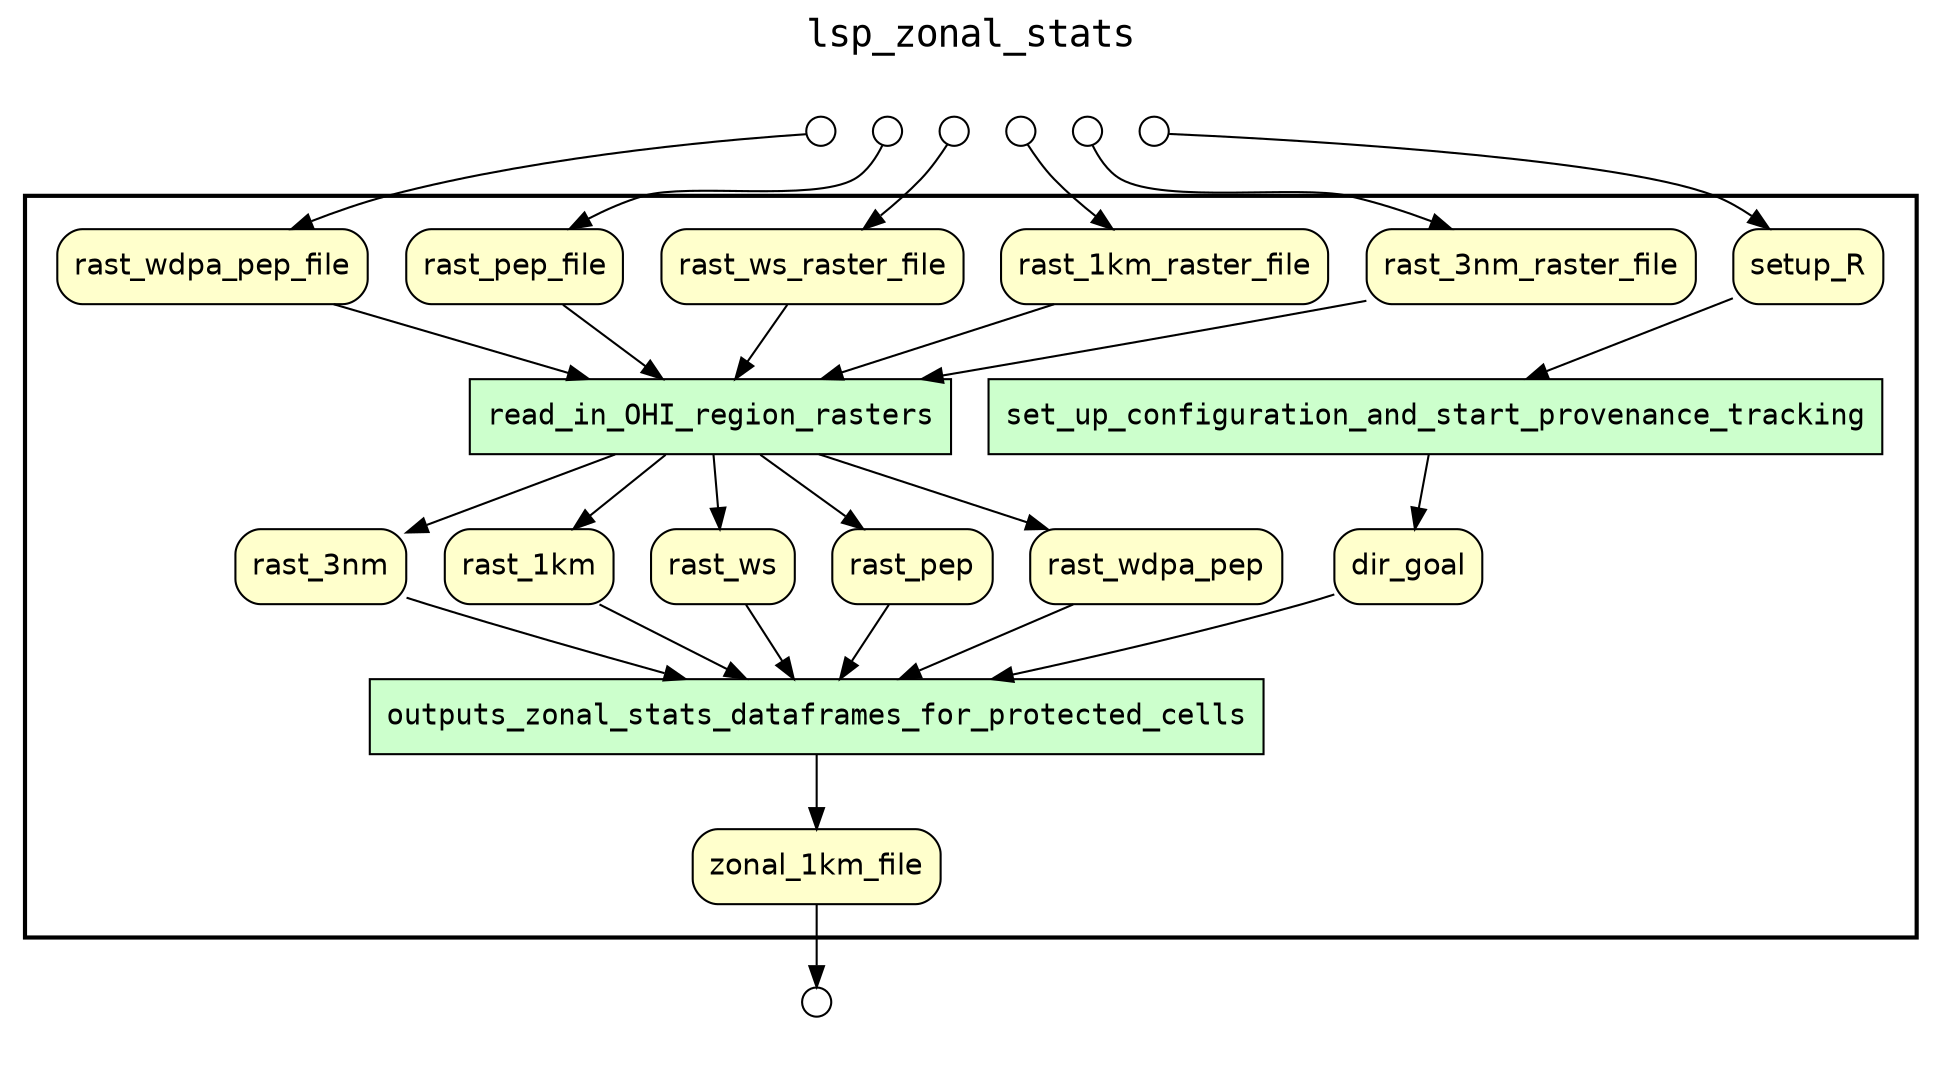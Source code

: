 
digraph yw_data_view {
rankdir=TB
fontname=Courier; fontsize=18; labelloc=t
label="lsp_zonal_stats"
subgraph cluster_workflow { label=""; color=black; penwidth=2
subgraph cluster_workflow_inner { label=""; color=white
node[shape=box style="filled" fillcolor="#CCFFCC" peripheries=1 fontname=Courier]
read_in_OHI_region_rasters
set_up_configuration_and_start_provenance_tracking
outputs_zonal_stats_dataframes_for_protected_cells
node[shape=box style="filled" fillcolor="#CCFFCC" peripheries=1 fontname=Courier]
node[shape=box style="rounded,filled" fillcolor="#FFFFCC" peripheries=1 fontname=Helvetica]
setup_R
dir_goal
rast_3nm_raster_file
rast_1km_raster_file
rast_ws_raster_file
rast_pep_file
rast_wdpa_pep_file
rast_3nm
rast_1km
rast_ws
rast_pep
rast_wdpa_pep
zonal_1km_file
node[shape=box style="rounded,filled" fillcolor="#FFFFFF" peripheries=1 fontname=Helvetica]
}}
subgraph cluster_inflows { label=""; color=white; penwidth=2
subgraph cluster_inflows_inner { label=""; color=white
node[shape=circle fillcolor="#FFFFFF" peripheries=1 width=0.2]
setup_R_inflow [label=""]
rast_3nm_raster_file_inflow [label=""]
rast_1km_raster_file_inflow [label=""]
rast_ws_raster_file_inflow [label=""]
rast_pep_file_inflow [label=""]
rast_wdpa_pep_file_inflow [label=""]
}}
subgraph cluster_outflows { label=""; color=white; penwidth=2
subgraph cluster_outflows_inner { label=""; color=white
node[shape=circle fillcolor="#FFFFFF" peripheries=1 width=0.2]
zonal_1km_file_outflow [label=""]
}}
rast_ws_raster_file -> read_in_OHI_region_rasters
rast_wdpa_pep -> outputs_zonal_stats_dataframes_for_protected_cells
dir_goal -> outputs_zonal_stats_dataframes_for_protected_cells
rast_pep_file -> read_in_OHI_region_rasters
rast_3nm -> outputs_zonal_stats_dataframes_for_protected_cells
rast_wdpa_pep_file -> read_in_OHI_region_rasters
setup_R -> set_up_configuration_and_start_provenance_tracking
rast_1km -> outputs_zonal_stats_dataframes_for_protected_cells
rast_3nm_raster_file -> read_in_OHI_region_rasters
rast_ws -> outputs_zonal_stats_dataframes_for_protected_cells
rast_1km_raster_file -> read_in_OHI_region_rasters
rast_pep -> outputs_zonal_stats_dataframes_for_protected_cells
set_up_configuration_and_start_provenance_tracking -> dir_goal
read_in_OHI_region_rasters -> rast_3nm
read_in_OHI_region_rasters -> rast_1km
read_in_OHI_region_rasters -> rast_ws
read_in_OHI_region_rasters -> rast_pep
read_in_OHI_region_rasters -> rast_wdpa_pep
outputs_zonal_stats_dataframes_for_protected_cells -> zonal_1km_file
setup_R_inflow -> setup_R
rast_3nm_raster_file_inflow -> rast_3nm_raster_file
rast_1km_raster_file_inflow -> rast_1km_raster_file
rast_ws_raster_file_inflow -> rast_ws_raster_file
rast_pep_file_inflow -> rast_pep_file
rast_wdpa_pep_file_inflow -> rast_wdpa_pep_file
zonal_1km_file -> zonal_1km_file_outflow
}

